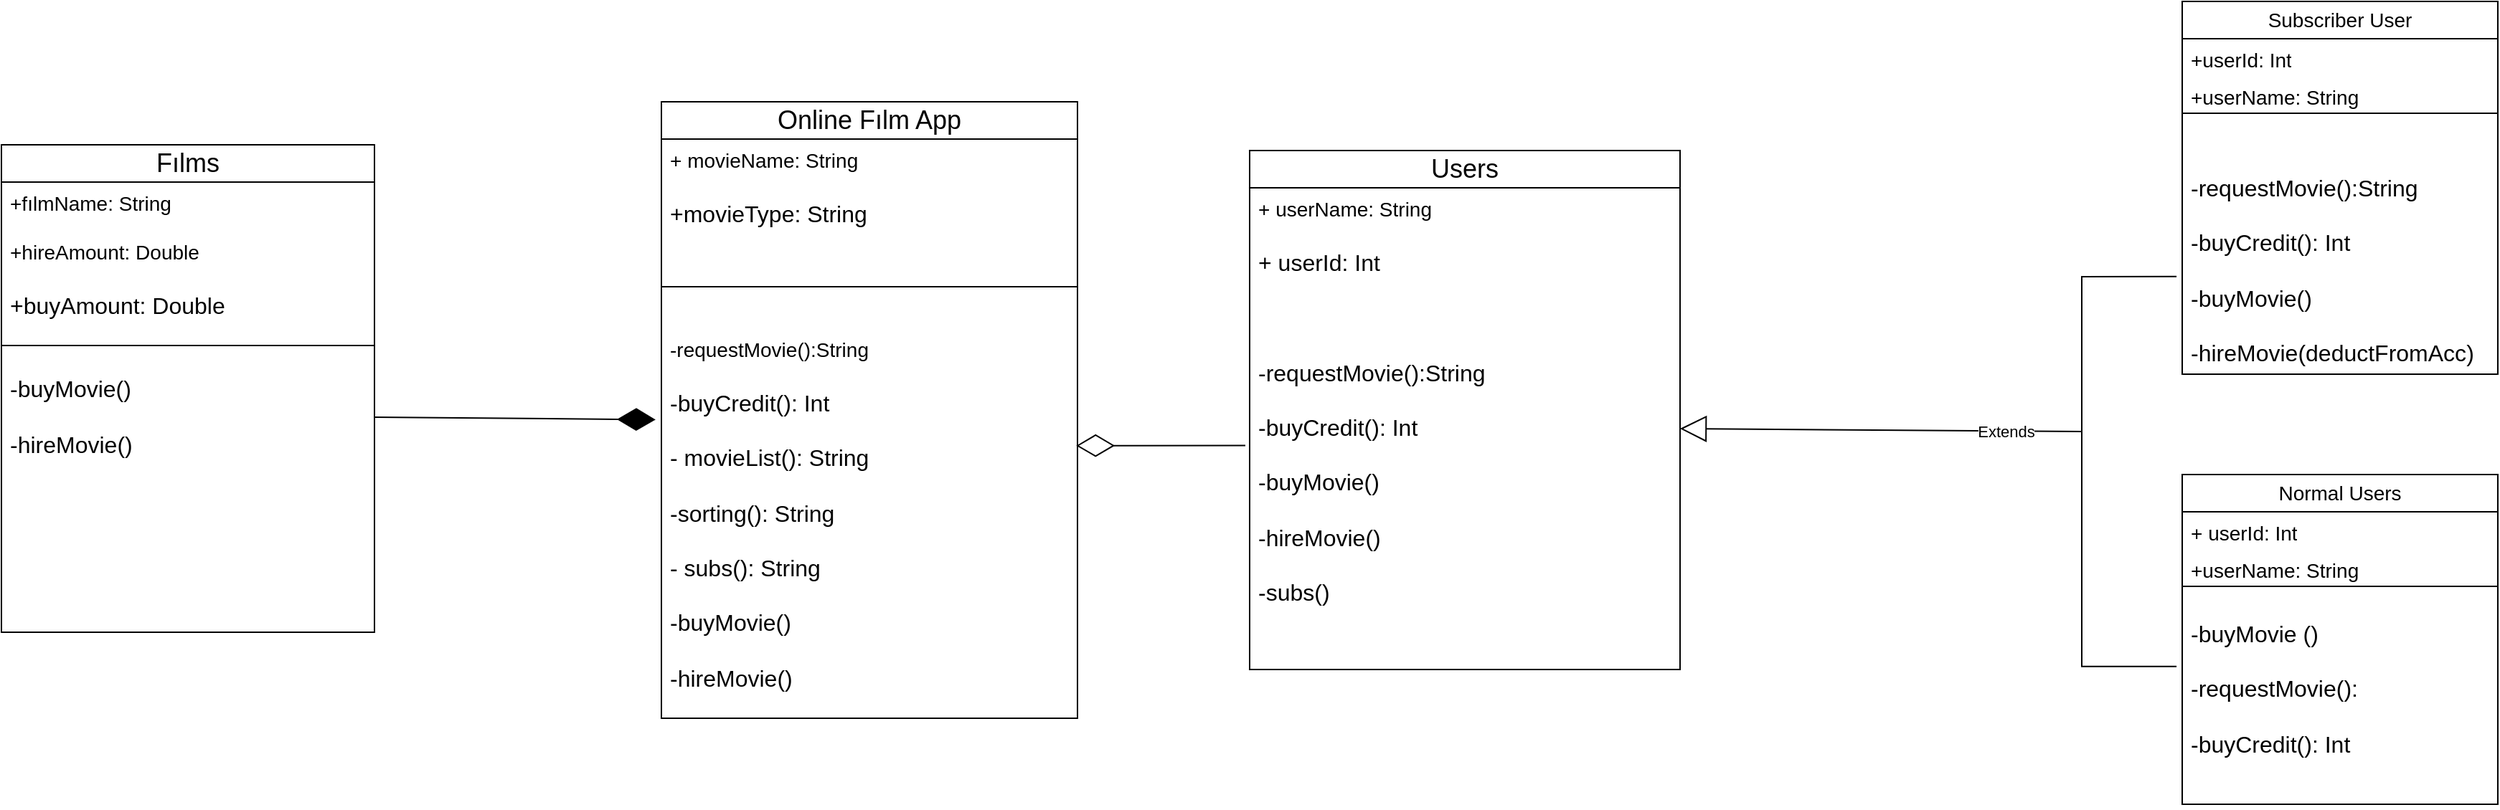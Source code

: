 <mxfile version="24.1.0" type="device">
  <diagram name="Sayfa -1" id="l_DmnLg3Gx5FPanT5fa8">
    <mxGraphModel dx="2074" dy="1244" grid="1" gridSize="10" guides="1" tooltips="1" connect="1" arrows="1" fold="1" page="1" pageScale="1" pageWidth="3300" pageHeight="4681" math="0" shadow="0">
      <root>
        <mxCell id="0" />
        <mxCell id="1" parent="0" />
        <mxCell id="BSI4p34IVAbxKiHLgukX-1" value="&lt;font style=&quot;font-size: 18px;&quot;&gt;Online Fılm App&lt;/font&gt;" style="swimlane;fontStyle=0;childLayout=stackLayout;horizontal=1;startSize=26;fillColor=none;horizontalStack=0;resizeParent=1;resizeParentMax=0;resizeLast=0;collapsible=1;marginBottom=0;whiteSpace=wrap;html=1;" vertex="1" parent="1">
          <mxGeometry x="790" y="240" width="290" height="430" as="geometry" />
        </mxCell>
        <mxCell id="BSI4p34IVAbxKiHLgukX-2" value="&lt;font style=&quot;font-size: 14px;&quot;&gt;+ movieName: String&lt;/font&gt;&lt;div&gt;&lt;font size=&quot;3&quot;&gt;&lt;br&gt;&lt;/font&gt;&lt;div&gt;&lt;font size=&quot;3&quot;&gt;+movieType: String&lt;/font&gt;&lt;br&gt;&lt;/div&gt;&lt;/div&gt;" style="text;strokeColor=none;fillColor=none;align=left;verticalAlign=top;spacingLeft=4;spacingRight=4;overflow=hidden;rotatable=0;points=[[0,0.5],[1,0.5]];portConstraint=eastwest;whiteSpace=wrap;html=1;" vertex="1" parent="BSI4p34IVAbxKiHLgukX-1">
          <mxGeometry y="26" width="290" height="74" as="geometry" />
        </mxCell>
        <mxCell id="BSI4p34IVAbxKiHLgukX-5" value="" style="line;strokeWidth=1;fillColor=none;align=left;verticalAlign=middle;spacingTop=-1;spacingLeft=3;spacingRight=3;rotatable=0;labelPosition=right;points=[];portConstraint=eastwest;strokeColor=inherit;" vertex="1" parent="BSI4p34IVAbxKiHLgukX-1">
          <mxGeometry y="100" width="290" height="58" as="geometry" />
        </mxCell>
        <mxCell id="BSI4p34IVAbxKiHLgukX-3" value="&lt;div&gt;&lt;font style=&quot;font-size: 14px;&quot;&gt;-requestMovie():String&lt;/font&gt;&lt;/div&gt;&lt;div&gt;&lt;font size=&quot;3&quot;&gt;&lt;br&gt;&lt;/font&gt;&lt;/div&gt;&lt;div&gt;&lt;font size=&quot;3&quot;&gt;-buyCredit(): Int&lt;/font&gt;&lt;/div&gt;&lt;div&gt;&lt;font size=&quot;3&quot;&gt;&lt;br&gt;&lt;/font&gt;&lt;/div&gt;&lt;div&gt;&lt;font size=&quot;3&quot;&gt;- movieList(): String&lt;/font&gt;&lt;/div&gt;&lt;div&gt;&lt;font size=&quot;3&quot;&gt;&lt;br&gt;&lt;/font&gt;&lt;/div&gt;&lt;div&gt;&lt;font size=&quot;3&quot;&gt;-sorting(): String&lt;/font&gt;&lt;/div&gt;&lt;div&gt;&lt;font size=&quot;3&quot;&gt;&lt;br&gt;&lt;/font&gt;&lt;/div&gt;&lt;div&gt;&lt;font size=&quot;3&quot;&gt;- subs(): String&lt;/font&gt;&lt;/div&gt;&lt;div&gt;&lt;font size=&quot;3&quot;&gt;&lt;br&gt;&lt;/font&gt;&lt;/div&gt;&lt;div&gt;&lt;font size=&quot;3&quot;&gt;-buyMovie()&lt;/font&gt;&lt;/div&gt;&lt;div&gt;&lt;font size=&quot;3&quot;&gt;&lt;br&gt;&lt;/font&gt;&lt;/div&gt;&lt;div&gt;&lt;font size=&quot;3&quot;&gt;-hireMovie()&amp;nbsp;&lt;/font&gt;&lt;/div&gt;&lt;div&gt;&lt;font size=&quot;3&quot;&gt;&lt;br&gt;&lt;/font&gt;&lt;/div&gt;&lt;div&gt;&lt;br&gt;&lt;/div&gt;" style="text;strokeColor=none;fillColor=none;align=left;verticalAlign=top;spacingLeft=4;spacingRight=4;overflow=hidden;rotatable=0;points=[[0,0.5],[1,0.5]];portConstraint=eastwest;whiteSpace=wrap;html=1;" vertex="1" parent="BSI4p34IVAbxKiHLgukX-1">
          <mxGeometry y="158" width="290" height="272" as="geometry" />
        </mxCell>
        <mxCell id="BSI4p34IVAbxKiHLgukX-6" value="&lt;font style=&quot;font-size: 18px;&quot;&gt;Fılms&lt;/font&gt;" style="swimlane;fontStyle=0;childLayout=stackLayout;horizontal=1;startSize=26;fillColor=none;horizontalStack=0;resizeParent=1;resizeParentMax=0;resizeLast=0;collapsible=1;marginBottom=0;whiteSpace=wrap;html=1;" vertex="1" parent="1">
          <mxGeometry x="330" y="270" width="260" height="340" as="geometry" />
        </mxCell>
        <mxCell id="BSI4p34IVAbxKiHLgukX-7" value="&lt;font style=&quot;font-size: 14px;&quot;&gt;+fılmName: String&lt;/font&gt;&lt;div&gt;&lt;span style=&quot;font-size: 14px;&quot;&gt;&lt;br&gt;&lt;/span&gt;&lt;div&gt;&lt;font style=&quot;font-size: 14px;&quot;&gt;+hireAmount: Double&lt;div style=&quot;font-size: 12px;&quot;&gt;&lt;font size=&quot;3&quot;&gt;&lt;br&gt;&lt;/font&gt;&lt;/div&gt;&lt;div style=&quot;font-size: 12px;&quot;&gt;&lt;font size=&quot;3&quot;&gt;+buyAmount: Double&lt;/font&gt;&lt;/div&gt;&lt;/font&gt;&lt;/div&gt;&lt;/div&gt;" style="text;strokeColor=default;fillColor=none;align=left;verticalAlign=top;spacingLeft=4;spacingRight=4;overflow=hidden;rotatable=0;points=[[0,0.5],[1,0.5]];portConstraint=eastwest;whiteSpace=wrap;html=1;" vertex="1" parent="BSI4p34IVAbxKiHLgukX-6">
          <mxGeometry y="26" width="260" height="114" as="geometry" />
        </mxCell>
        <mxCell id="BSI4p34IVAbxKiHLgukX-8" value="&lt;div&gt;&lt;br&gt;&lt;/div&gt;&lt;div&gt;&lt;div&gt;&lt;font size=&quot;3&quot;&gt;-buyMovie()&lt;/font&gt;&lt;/div&gt;&lt;div&gt;&lt;font size=&quot;3&quot;&gt;&lt;br&gt;&lt;/font&gt;&lt;/div&gt;&lt;div&gt;&lt;font size=&quot;3&quot;&gt;-hireMovie()&amp;nbsp;&lt;/font&gt;&lt;/div&gt;&lt;/div&gt;" style="text;strokeColor=none;fillColor=none;align=left;verticalAlign=top;spacingLeft=4;spacingRight=4;overflow=hidden;rotatable=0;points=[[0,0.5],[1,0.5]];portConstraint=eastwest;whiteSpace=wrap;html=1;" vertex="1" parent="BSI4p34IVAbxKiHLgukX-6">
          <mxGeometry y="140" width="260" height="200" as="geometry" />
        </mxCell>
        <mxCell id="BSI4p34IVAbxKiHLgukX-16" value="" style="endArrow=diamondThin;endFill=1;endSize=24;html=1;rounded=0;entryX=-0.014;entryY=0.271;entryDx=0;entryDy=0;entryPerimeter=0;" edge="1" parent="1">
          <mxGeometry width="160" relative="1" as="geometry">
            <mxPoint x="590" y="460" as="sourcePoint" />
            <mxPoint x="785.94" y="461.712" as="targetPoint" />
          </mxGeometry>
        </mxCell>
        <mxCell id="BSI4p34IVAbxKiHLgukX-17" value="&lt;font style=&quot;font-size: 18px;&quot;&gt;Users&lt;/font&gt;" style="swimlane;fontStyle=0;childLayout=stackLayout;horizontal=1;startSize=26;fillColor=none;horizontalStack=0;resizeParent=1;resizeParentMax=0;resizeLast=0;collapsible=1;marginBottom=0;whiteSpace=wrap;html=1;" vertex="1" parent="1">
          <mxGeometry x="1200" y="274" width="300" height="362" as="geometry" />
        </mxCell>
        <mxCell id="BSI4p34IVAbxKiHLgukX-18" value="&lt;font style=&quot;font-size: 14px;&quot;&gt;+ userName: String&lt;/font&gt;&lt;div&gt;&lt;font size=&quot;3&quot; style=&quot;&quot;&gt;&lt;br&gt;&lt;/font&gt;&lt;/div&gt;&lt;div&gt;&lt;font size=&quot;3&quot; style=&quot;&quot;&gt;+ userId: Int&lt;br&gt;&lt;/font&gt;&lt;/div&gt;&lt;div&gt;&lt;font style=&quot;&quot;&gt;&lt;font size=&quot;3&quot;&gt;&lt;br&gt;&lt;/font&gt;&lt;/font&gt;&lt;/div&gt;&lt;div&gt;&lt;font style=&quot;&quot;&gt;&lt;font size=&quot;3&quot;&gt;&lt;br&gt;&lt;/font&gt;&lt;/font&gt;&lt;/div&gt;&lt;div&gt;&lt;font style=&quot;&quot;&gt;&lt;font size=&quot;3&quot;&gt;&lt;br&gt;&lt;/font&gt;&lt;/font&gt;&lt;/div&gt;&lt;div&gt;&lt;font style=&quot;&quot;&gt;&lt;div&gt;&lt;font size=&quot;3&quot; style=&quot;&quot;&gt;-requestMovie():String&lt;/font&gt;&lt;/div&gt;&lt;div&gt;&lt;font size=&quot;3&quot;&gt;&lt;br&gt;&lt;/font&gt;&lt;/div&gt;&lt;div&gt;&lt;font size=&quot;3&quot;&gt;-buyCredit(): Int&lt;/font&gt;&lt;/div&gt;&lt;div&gt;&lt;font size=&quot;3&quot;&gt;&lt;br&gt;&lt;/font&gt;&lt;/div&gt;&lt;div&gt;&lt;font size=&quot;3&quot;&gt;-buyMovie()&lt;/font&gt;&lt;/div&gt;&lt;div&gt;&lt;font size=&quot;3&quot;&gt;&lt;br&gt;&lt;/font&gt;&lt;/div&gt;&lt;div&gt;&lt;font size=&quot;3&quot;&gt;-hireMovie()&lt;/font&gt;&lt;/div&gt;&lt;div&gt;&lt;font size=&quot;3&quot;&gt;&lt;br&gt;&lt;/font&gt;&lt;/div&gt;&lt;div&gt;&lt;font size=&quot;3&quot;&gt;-subs()&lt;/font&gt;&lt;/div&gt;&lt;div&gt;&lt;font size=&quot;3&quot;&gt;&lt;br&gt;&lt;/font&gt;&lt;/div&gt;&lt;/font&gt;&lt;/div&gt;&lt;div&gt;&lt;font style=&quot;&quot;&gt;&lt;font size=&quot;3&quot;&gt;&lt;br&gt;&lt;/font&gt;&lt;/font&gt;&lt;/div&gt;&lt;div&gt;&lt;font style=&quot;&quot;&gt;&lt;font size=&quot;3&quot;&gt;&lt;br&gt;&lt;/font&gt;&lt;/font&gt;&lt;/div&gt;&lt;div&gt;&lt;font style=&quot;&quot;&gt;&lt;font size=&quot;3&quot;&gt;&lt;br&gt;&lt;/font&gt;&lt;/font&gt;&lt;/div&gt;&lt;div&gt;&lt;font style=&quot;&quot;&gt;&lt;font size=&quot;3&quot;&gt;&lt;br&gt;&lt;/font&gt;&lt;/font&gt;&lt;/div&gt;&lt;div&gt;&lt;font style=&quot;&quot;&gt;&lt;font size=&quot;3&quot;&gt;&lt;br&gt;&lt;/font&gt;&lt;/font&gt;&lt;/div&gt;&lt;div&gt;&lt;br&gt;&lt;/div&gt;" style="text;strokeColor=default;fillColor=none;align=left;verticalAlign=top;spacingLeft=4;spacingRight=4;overflow=hidden;rotatable=0;points=[[0,0.5],[1,0.5]];portConstraint=eastwest;whiteSpace=wrap;html=1;" vertex="1" parent="BSI4p34IVAbxKiHLgukX-17">
          <mxGeometry y="26" width="300" height="336" as="geometry" />
        </mxCell>
        <mxCell id="BSI4p34IVAbxKiHLgukX-24" value="" style="endArrow=diamondThin;endFill=0;endSize=24;html=1;rounded=0;exitX=-0.01;exitY=0.535;exitDx=0;exitDy=0;exitPerimeter=0;entryX=0.997;entryY=0.301;entryDx=0;entryDy=0;entryPerimeter=0;" edge="1" parent="1" source="BSI4p34IVAbxKiHLgukX-18" target="BSI4p34IVAbxKiHLgukX-3">
          <mxGeometry width="160" relative="1" as="geometry">
            <mxPoint x="1360" y="480" as="sourcePoint" />
            <mxPoint x="1210" y="480" as="targetPoint" />
          </mxGeometry>
        </mxCell>
        <mxCell id="BSI4p34IVAbxKiHLgukX-25" value="&lt;font style=&quot;font-size: 14px;&quot;&gt;Subscriber User&lt;/font&gt;" style="swimlane;fontStyle=0;childLayout=stackLayout;horizontal=1;startSize=26;fillColor=none;horizontalStack=0;resizeParent=1;resizeParentMax=0;resizeLast=0;collapsible=1;marginBottom=0;whiteSpace=wrap;html=1;" vertex="1" parent="1">
          <mxGeometry x="1850" y="170" width="220" height="260" as="geometry" />
        </mxCell>
        <mxCell id="BSI4p34IVAbxKiHLgukX-26" value="&lt;font style=&quot;font-size: 14px;&quot;&gt;+userId: Int&lt;/font&gt;" style="text;strokeColor=none;fillColor=none;align=left;verticalAlign=top;spacingLeft=4;spacingRight=4;overflow=hidden;rotatable=0;points=[[0,0.5],[1,0.5]];portConstraint=eastwest;whiteSpace=wrap;html=1;" vertex="1" parent="BSI4p34IVAbxKiHLgukX-25">
          <mxGeometry y="26" width="220" height="26" as="geometry" />
        </mxCell>
        <mxCell id="BSI4p34IVAbxKiHLgukX-27" value="&lt;font style=&quot;font-size: 14px;&quot;&gt;+userName: String&lt;/font&gt;&lt;div&gt;&lt;font size=&quot;3&quot;&gt;&lt;br&gt;&lt;/font&gt;&lt;/div&gt;&lt;div&gt;&lt;br&gt;&lt;/div&gt;" style="text;strokeColor=none;fillColor=none;align=left;verticalAlign=top;spacingLeft=4;spacingRight=4;overflow=hidden;rotatable=0;points=[[0,0.5],[1,0.5]];portConstraint=eastwest;whiteSpace=wrap;html=1;" vertex="1" parent="BSI4p34IVAbxKiHLgukX-25">
          <mxGeometry y="52" width="220" height="26" as="geometry" />
        </mxCell>
        <mxCell id="BSI4p34IVAbxKiHLgukX-28" value="&lt;div&gt;&lt;font style=&quot;font-size: 14px;&quot;&gt;&lt;br&gt;&lt;/font&gt;&lt;/div&gt;&lt;div&gt;&lt;font size=&quot;3&quot; style=&quot;&quot;&gt;&lt;br&gt;&lt;/font&gt;&lt;/div&gt;&lt;div&gt;&lt;font size=&quot;3&quot; style=&quot;&quot;&gt;-requestMovie():String&lt;/font&gt;&lt;/div&gt;&lt;div&gt;&lt;font size=&quot;3&quot;&gt;&lt;br&gt;&lt;/font&gt;&lt;/div&gt;&lt;div&gt;&lt;font size=&quot;3&quot;&gt;-buyCredit(): Int&lt;/font&gt;&lt;/div&gt;&lt;div&gt;&lt;font size=&quot;3&quot;&gt;&lt;br&gt;&lt;/font&gt;&lt;/div&gt;&lt;div&gt;&lt;font size=&quot;3&quot;&gt;-buyMovie()&lt;/font&gt;&lt;/div&gt;&lt;div&gt;&lt;font size=&quot;3&quot;&gt;&lt;br&gt;&lt;/font&gt;&lt;/div&gt;&lt;div&gt;&lt;font size=&quot;3&quot;&gt;-hireMovie(deductFromAcc&lt;span style=&quot;background-color: initial;&quot;&gt;)&lt;/span&gt;&lt;/font&gt;&lt;/div&gt;" style="text;strokeColor=default;fillColor=none;align=left;verticalAlign=top;spacingLeft=4;spacingRight=4;overflow=hidden;rotatable=0;points=[[0,0.5],[1,0.5]];portConstraint=eastwest;whiteSpace=wrap;html=1;" vertex="1" parent="BSI4p34IVAbxKiHLgukX-25">
          <mxGeometry y="78" width="220" height="182" as="geometry" />
        </mxCell>
        <mxCell id="BSI4p34IVAbxKiHLgukX-29" value="&lt;font style=&quot;font-size: 14px;&quot;&gt;Normal Users&lt;/font&gt;" style="swimlane;fontStyle=0;childLayout=stackLayout;horizontal=1;startSize=26;fillColor=none;horizontalStack=0;resizeParent=1;resizeParentMax=0;resizeLast=0;collapsible=1;marginBottom=0;whiteSpace=wrap;html=1;" vertex="1" parent="1">
          <mxGeometry x="1850" y="500" width="220" height="230" as="geometry" />
        </mxCell>
        <mxCell id="BSI4p34IVAbxKiHLgukX-30" value="&lt;font style=&quot;font-size: 14px;&quot;&gt;+ userId: Int&lt;/font&gt;" style="text;strokeColor=none;fillColor=none;align=left;verticalAlign=top;spacingLeft=4;spacingRight=4;overflow=hidden;rotatable=0;points=[[0,0.5],[1,0.5]];portConstraint=eastwest;whiteSpace=wrap;html=1;" vertex="1" parent="BSI4p34IVAbxKiHLgukX-29">
          <mxGeometry y="26" width="220" height="26" as="geometry" />
        </mxCell>
        <mxCell id="BSI4p34IVAbxKiHLgukX-31" value="&lt;font style=&quot;font-size: 14px;&quot;&gt;+userName: String&lt;/font&gt;&lt;div&gt;&lt;br&gt;&lt;/div&gt;&lt;div&gt;&lt;br&gt;&lt;/div&gt;" style="text;strokeColor=none;fillColor=none;align=left;verticalAlign=top;spacingLeft=4;spacingRight=4;overflow=hidden;rotatable=0;points=[[0,0.5],[1,0.5]];portConstraint=eastwest;whiteSpace=wrap;html=1;" vertex="1" parent="BSI4p34IVAbxKiHLgukX-29">
          <mxGeometry y="52" width="220" height="26" as="geometry" />
        </mxCell>
        <mxCell id="BSI4p34IVAbxKiHLgukX-32" value="&lt;div&gt;&lt;font style=&quot;font-size: 14px;&quot;&gt;&lt;br&gt;&lt;/font&gt;&lt;/div&gt;&lt;font size=&quot;3&quot;&gt;-buyMovie ()&lt;/font&gt;&lt;div&gt;&lt;font size=&quot;3&quot;&gt;&lt;br&gt;&lt;/font&gt;&lt;/div&gt;&lt;div&gt;&lt;font size=&quot;3&quot;&gt;-requestMovie():&lt;br&gt;&lt;/font&gt;&lt;/div&gt;&lt;div&gt;&lt;font size=&quot;3&quot;&gt;&lt;br&gt;&lt;/font&gt;&lt;/div&gt;&lt;div&gt;&lt;font size=&quot;3&quot;&gt;-buyCredit(): Int&lt;/font&gt;&lt;span style=&quot;font-size: medium;&quot;&gt;&lt;br&gt;&lt;/span&gt;&lt;/div&gt;" style="text;strokeColor=default;fillColor=none;align=left;verticalAlign=top;spacingLeft=4;spacingRight=4;overflow=hidden;rotatable=0;points=[[0,0.5],[1,0.5]];portConstraint=eastwest;whiteSpace=wrap;html=1;" vertex="1" parent="BSI4p34IVAbxKiHLgukX-29">
          <mxGeometry y="78" width="220" height="152" as="geometry" />
        </mxCell>
        <mxCell id="BSI4p34IVAbxKiHLgukX-33" value="Extends" style="endArrow=block;endSize=16;endFill=0;html=1;rounded=0;entryX=1;entryY=0.5;entryDx=0;entryDy=0;exitX=-0.018;exitY=0.626;exitDx=0;exitDy=0;exitPerimeter=0;" edge="1" parent="1" source="BSI4p34IVAbxKiHLgukX-28" target="BSI4p34IVAbxKiHLgukX-18">
          <mxGeometry width="160" relative="1" as="geometry">
            <mxPoint x="1780" y="330" as="sourcePoint" />
            <mxPoint x="1700" y="470" as="targetPoint" />
            <Array as="points">
              <mxPoint x="1780" y="362" />
              <mxPoint x="1780" y="470" />
            </Array>
          </mxGeometry>
        </mxCell>
        <mxCell id="BSI4p34IVAbxKiHLgukX-37" value="" style="endArrow=none;html=1;edgeStyle=orthogonalEdgeStyle;rounded=0;entryX=-0.018;entryY=0.368;entryDx=0;entryDy=0;entryPerimeter=0;" edge="1" parent="1" target="BSI4p34IVAbxKiHLgukX-32">
          <mxGeometry relative="1" as="geometry">
            <mxPoint x="1780" y="470" as="sourcePoint" />
            <mxPoint x="1710" y="640" as="targetPoint" />
            <Array as="points">
              <mxPoint x="1780" y="634" />
            </Array>
          </mxGeometry>
        </mxCell>
      </root>
    </mxGraphModel>
  </diagram>
</mxfile>
